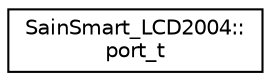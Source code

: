 digraph "Graphical Class Hierarchy"
{
  edge [fontname="Helvetica",fontsize="10",labelfontname="Helvetica",labelfontsize="10"];
  node [fontname="Helvetica",fontsize="10",shape=record];
  rankdir="LR";
  Node1 [label="SainSmart_LCD2004::\lport_t",height=0.2,width=0.4,color="black", fillcolor="white", style="filled",URL="$d2/dc4/unionSainSmart__LCD2004_1_1port__t.html"];
}
